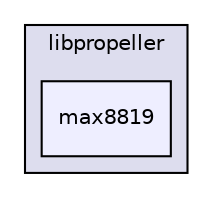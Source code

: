digraph "max8819" {
  compound=true
  node [ fontsize="10", fontname="Helvetica"];
  edge [ labelfontsize="10", labelfontname="Helvetica"];
  subgraph clusterdir_34d10b20358c807fff993149200b6a31 {
    graph [ bgcolor="#ddddee", pencolor="black", label="libpropeller" fontname="Helvetica", fontsize="10", URL="dir_34d10b20358c807fff993149200b6a31.html"]
  dir_bbdad7cd5d2e2e75221beb7a3bbf57d7 [shape=box, label="max8819", style="filled", fillcolor="#eeeeff", pencolor="black", URL="dir_bbdad7cd5d2e2e75221beb7a3bbf57d7.html"];
  }
}
